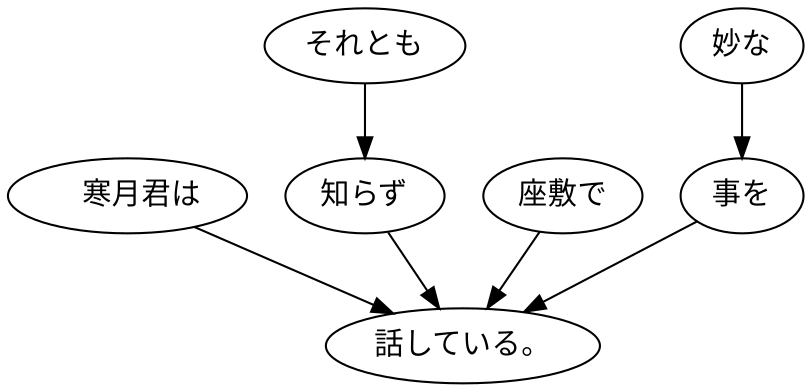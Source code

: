 digraph graph7476 {
	node0 [label="　寒月君は"];
	node1 [label="それとも"];
	node2 [label="知らず"];
	node3 [label="座敷で"];
	node4 [label="妙な"];
	node5 [label="事を"];
	node6 [label="話している。"];
	node0 -> node6;
	node1 -> node2;
	node2 -> node6;
	node3 -> node6;
	node4 -> node5;
	node5 -> node6;
}
